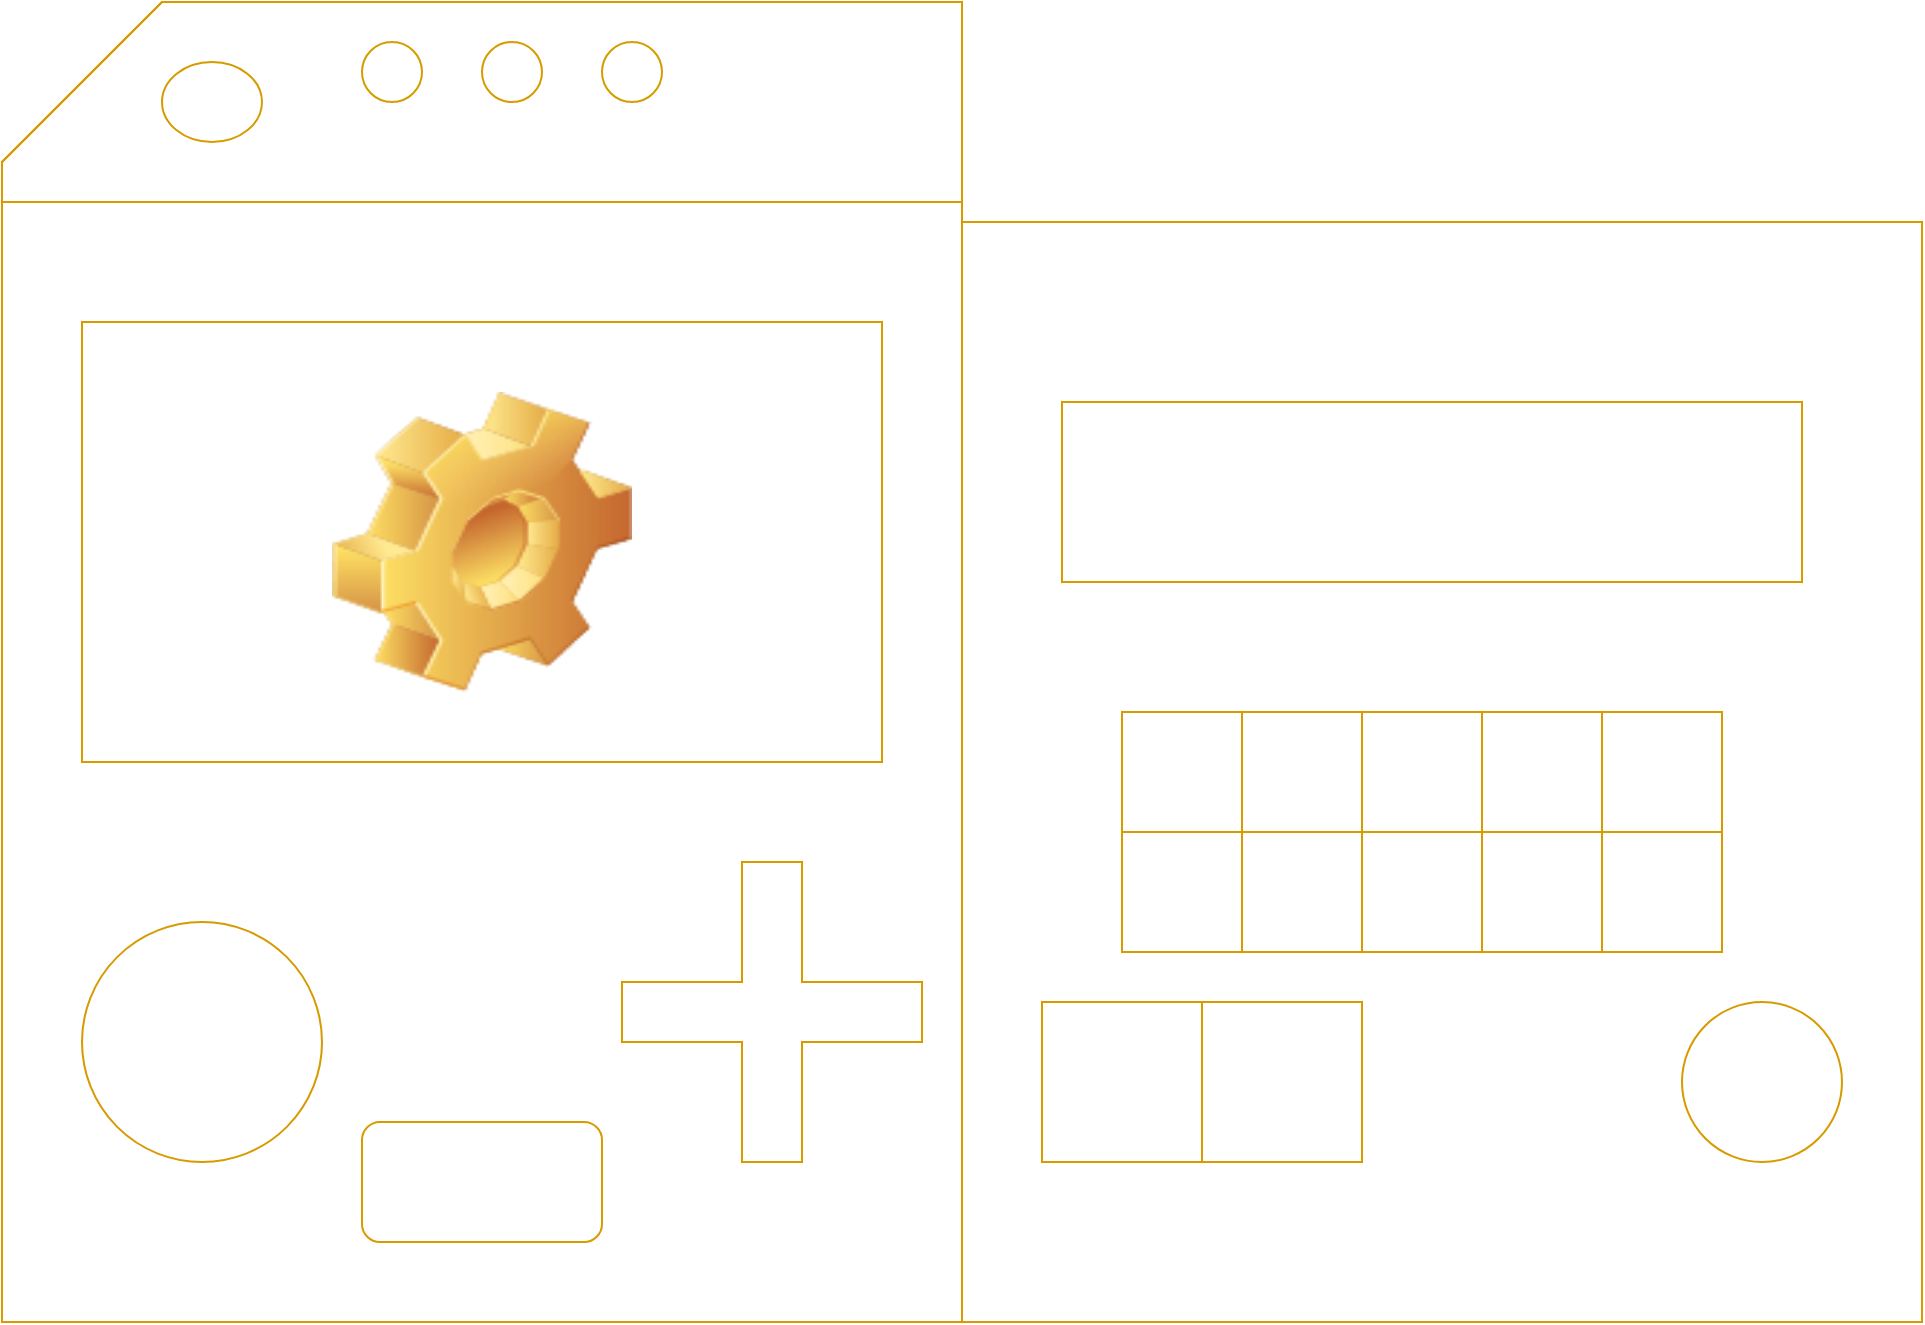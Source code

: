 <mxfile version="19.0.3" type="device"><diagram name="Page-1" id="03018318-947c-dd8e-b7a3-06fadd420f32"><mxGraphModel dx="1724" dy="900" grid="1" gridSize="10" guides="1" tooltips="1" connect="1" arrows="1" fold="1" page="1" pageScale="1" pageWidth="1100" pageHeight="850" background="none" math="0" shadow="0"><root><mxCell id="0"/><mxCell id="1" parent="0"/><mxCell id="MfI0pV64vZy1tRVy1Y-6-3" value="" style="rounded=0;whiteSpace=wrap;html=1;fillColor=none;strokeColor=#d79b00;" vertex="1" parent="1"><mxGeometry x="560" y="210" width="480" height="550" as="geometry"/></mxCell><mxCell id="MfI0pV64vZy1tRVy1Y-6-4" value="" style="shape=cross;whiteSpace=wrap;html=1;fillColor=none;strokeColor=#d79b00;" vertex="1" parent="1"><mxGeometry x="390" y="530" width="150" height="150" as="geometry"/></mxCell><mxCell id="MfI0pV64vZy1tRVy1Y-6-6" value="" style="shape=card;whiteSpace=wrap;html=1;fillColor=none;strokeColor=#d79b00;size=80;" vertex="1" parent="1"><mxGeometry x="80" y="100" width="480" height="660" as="geometry"/></mxCell><mxCell id="MfI0pV64vZy1tRVy1Y-6-9" value="" style="rounded=0;whiteSpace=wrap;html=1;fillColor=none;strokeColor=#d79b00;" vertex="1" parent="1"><mxGeometry x="120" y="260" width="400" height="220" as="geometry"/></mxCell><mxCell id="MfI0pV64vZy1tRVy1Y-6-10" value="" style="ellipse;whiteSpace=wrap;html=1;aspect=fixed;fillColor=none;strokeColor=#d79b00;" vertex="1" parent="1"><mxGeometry x="120" y="560" width="120" height="120" as="geometry"/></mxCell><mxCell id="MfI0pV64vZy1tRVy1Y-6-12" value="" style="shape=card;whiteSpace=wrap;html=1;fillColor=none;strokeColor=#d79b00;size=80;" vertex="1" parent="1"><mxGeometry x="80" y="100" width="480" height="100" as="geometry"/></mxCell><mxCell id="MfI0pV64vZy1tRVy1Y-6-13" value="" style="ellipse;whiteSpace=wrap;html=1;fillColor=none;strokeColor=#d79b00;" vertex="1" parent="1"><mxGeometry x="160" y="130" width="50" height="40" as="geometry"/></mxCell><mxCell id="MfI0pV64vZy1tRVy1Y-6-14" value="" style="ellipse;whiteSpace=wrap;html=1;aspect=fixed;fillColor=none;strokeColor=#d79b00;" vertex="1" parent="1"><mxGeometry x="260" y="120" width="30" height="30" as="geometry"/></mxCell><mxCell id="MfI0pV64vZy1tRVy1Y-6-15" value="" style="ellipse;whiteSpace=wrap;html=1;aspect=fixed;fillColor=none;strokeColor=#d79b00;" vertex="1" parent="1"><mxGeometry x="320" y="120" width="30" height="30" as="geometry"/></mxCell><mxCell id="MfI0pV64vZy1tRVy1Y-6-16" value="" style="ellipse;whiteSpace=wrap;html=1;aspect=fixed;fillColor=none;strokeColor=#d79b00;" vertex="1" parent="1"><mxGeometry x="380" y="120" width="30" height="30" as="geometry"/></mxCell><mxCell id="MfI0pV64vZy1tRVy1Y-6-17" value="" style="rounded=1;whiteSpace=wrap;html=1;fillColor=none;strokeColor=#d79b00;" vertex="1" parent="1"><mxGeometry x="260" y="660" width="120" height="60" as="geometry"/></mxCell><mxCell id="MfI0pV64vZy1tRVy1Y-6-18" value="" style="rounded=0;whiteSpace=wrap;html=1;fillColor=none;strokeColor=#d79b00;" vertex="1" parent="1"><mxGeometry x="610" y="300" width="370" height="90" as="geometry"/></mxCell><mxCell id="MfI0pV64vZy1tRVy1Y-6-19" value="" style="whiteSpace=wrap;html=1;aspect=fixed;fillColor=none;strokeColor=#d79b00;" vertex="1" parent="1"><mxGeometry x="640" y="455" width="60" height="60" as="geometry"/></mxCell><mxCell id="MfI0pV64vZy1tRVy1Y-6-21" value="" style="whiteSpace=wrap;html=1;aspect=fixed;fillColor=none;strokeColor=#d79b00;" vertex="1" parent="1"><mxGeometry x="700" y="455" width="60" height="60" as="geometry"/></mxCell><mxCell id="MfI0pV64vZy1tRVy1Y-6-22" value="" style="whiteSpace=wrap;html=1;aspect=fixed;fillColor=none;strokeColor=#d79b00;" vertex="1" parent="1"><mxGeometry x="760" y="455" width="60" height="60" as="geometry"/></mxCell><mxCell id="MfI0pV64vZy1tRVy1Y-6-23" value="" style="whiteSpace=wrap;html=1;aspect=fixed;fillColor=none;strokeColor=#d79b00;" vertex="1" parent="1"><mxGeometry x="820" y="455" width="60" height="60" as="geometry"/></mxCell><mxCell id="MfI0pV64vZy1tRVy1Y-6-24" value="" style="whiteSpace=wrap;html=1;aspect=fixed;fillColor=default;strokeColor=#d79b00;" vertex="1" parent="1"><mxGeometry x="880" y="455" width="60" height="60" as="geometry"/></mxCell><mxCell id="MfI0pV64vZy1tRVy1Y-6-25" value="" style="whiteSpace=wrap;html=1;aspect=fixed;fillColor=none;strokeColor=#d79b00;" vertex="1" parent="1"><mxGeometry x="640" y="515" width="60" height="60" as="geometry"/></mxCell><mxCell id="MfI0pV64vZy1tRVy1Y-6-26" value="" style="whiteSpace=wrap;html=1;aspect=fixed;fillColor=none;strokeColor=#d79b00;" vertex="1" parent="1"><mxGeometry x="700" y="515" width="60" height="60" as="geometry"/></mxCell><mxCell id="MfI0pV64vZy1tRVy1Y-6-27" value="" style="whiteSpace=wrap;html=1;aspect=fixed;fillColor=none;strokeColor=#d79b00;" vertex="1" parent="1"><mxGeometry x="760" y="515" width="60" height="60" as="geometry"/></mxCell><mxCell id="MfI0pV64vZy1tRVy1Y-6-28" value="" style="whiteSpace=wrap;html=1;aspect=fixed;fillColor=none;strokeColor=#d79b00;" vertex="1" parent="1"><mxGeometry x="820" y="515" width="60" height="60" as="geometry"/></mxCell><mxCell id="MfI0pV64vZy1tRVy1Y-6-29" value="" style="whiteSpace=wrap;html=1;aspect=fixed;fillColor=none;strokeColor=#d79b00;" vertex="1" parent="1"><mxGeometry x="880" y="515" width="60" height="60" as="geometry"/></mxCell><mxCell id="MfI0pV64vZy1tRVy1Y-6-30" value="" style="whiteSpace=wrap;html=1;aspect=fixed;fillColor=none;strokeColor=#d79b00;" vertex="1" parent="1"><mxGeometry x="600" y="600" width="80" height="80" as="geometry"/></mxCell><mxCell id="MfI0pV64vZy1tRVy1Y-6-31" value="" style="whiteSpace=wrap;html=1;aspect=fixed;fillColor=none;strokeColor=#d79b00;" vertex="1" parent="1"><mxGeometry x="680" y="600" width="80" height="80" as="geometry"/></mxCell><mxCell id="MfI0pV64vZy1tRVy1Y-6-32" value="" style="ellipse;whiteSpace=wrap;html=1;aspect=fixed;fillColor=none;strokeColor=#d79b00;" vertex="1" parent="1"><mxGeometry x="920" y="600" width="80" height="80" as="geometry"/></mxCell><mxCell id="MfI0pV64vZy1tRVy1Y-6-33" value="" style="shape=image;html=1;verticalLabelPosition=bottom;verticalAlign=top;imageAspect=0;image=img/clipart/Gear_128x128.png;fillColor=none;" vertex="1" parent="1"><mxGeometry x="245" y="295" width="150" height="150" as="geometry"/></mxCell></root></mxGraphModel></diagram></mxfile>

